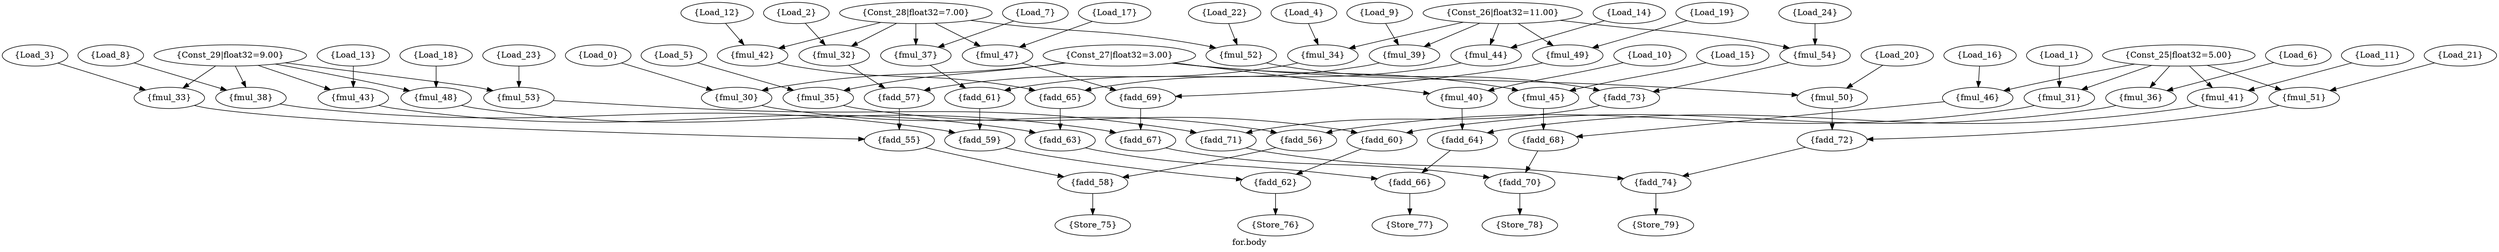 /* ------- Application graph pragma -------
[SupportedOps] = {ALU, FADD, FMUL};
[SupportedOps] = {MEMPORT, INPUT, OUTPUT};
[SupportedOps] = {Constant, CONST};
*/

strict digraph "for.body" {
label="for.body";
Load_0 [data=array, label="{Load_0}", opcode=INPUT];
Load_1 [data=array, label="{Load_1}", opcode=INPUT];
Load_2 [data=array, label="{Load_2}", opcode=INPUT];
Load_3 [data=array, label="{Load_3}", opcode=INPUT];
Load_4 [data=array, label="{Load_4}", opcode=INPUT];
Load_5 [data=array, label="{Load_5}", opcode=INPUT];
Load_6 [data=array, label="{Load_6}", opcode=INPUT];
Load_7 [data=array, label="{Load_7}", opcode=INPUT];
Load_8 [data=array, label="{Load_8}", opcode=INPUT];
Load_9 [data=array, label="{Load_9}", opcode=INPUT];
Load_10 [data=array, label="{Load_10}", opcode=INPUT];
Load_11 [data=array, label="{Load_11}", opcode=INPUT];
Load_12 [data=array, label="{Load_12}", opcode=INPUT];
Load_13 [data=array, label="{Load_13}", opcode=INPUT];
Load_14 [data=array, label="{Load_14}", opcode=INPUT];
Load_15 [data=array, label="{Load_15}", opcode=INPUT];
Load_16 [data=array, label="{Load_16}", opcode=INPUT];
Load_17 [data=array, label="{Load_17}", opcode=INPUT];
Load_18 [data=array, label="{Load_18}", opcode=INPUT];
Load_19 [data=array, label="{Load_19}", opcode=INPUT];
Load_20 [data=array, label="{Load_20}", opcode=INPUT];
Load_21 [data=array, label="{Load_21}", opcode=INPUT];
Load_22 [data=array, label="{Load_22}", opcode=INPUT];
Load_23 [data=array, label="{Load_23}", opcode=INPUT];
Load_24 [data=array, label="{Load_24}", opcode=INPUT];
fmul_30 [label="{fmul_30}", opcode=FMUL];
fmul_31 [label="{fmul_31}", opcode=FMUL];
fmul_32 [label="{fmul_32}", opcode=FMUL];
fmul_33 [label="{fmul_33}", opcode=FMUL];
fmul_34 [label="{fmul_34}", opcode=FMUL];
fmul_35 [label="{fmul_35}", opcode=FMUL];
fmul_36 [label="{fmul_36}", opcode=FMUL];
fmul_37 [label="{fmul_37}", opcode=FMUL];
fmul_38 [label="{fmul_38}", opcode=FMUL];
fmul_39 [label="{fmul_39}", opcode=FMUL];
fmul_40 [label="{fmul_40}", opcode=FMUL];
fmul_41 [label="{fmul_41}", opcode=FMUL];
fmul_42 [label="{fmul_42}", opcode=FMUL];
fmul_43 [label="{fmul_43}", opcode=FMUL];
fmul_44 [label="{fmul_44}", opcode=FMUL];
fmul_45 [label="{fmul_45}", opcode=FMUL];
fmul_46 [label="{fmul_46}", opcode=FMUL];
fmul_47 [label="{fmul_47}", opcode=FMUL];
fmul_48 [label="{fmul_48}", opcode=FMUL];
fmul_49 [label="{fmul_49}", opcode=FMUL];
fmul_50 [label="{fmul_50}", opcode=FMUL];
fmul_51 [label="{fmul_51}", opcode=FMUL];
fmul_52 [label="{fmul_52}", opcode=FMUL];
fmul_53 [label="{fmul_53}", opcode=FMUL];
fmul_54 [label="{fmul_54}", opcode=FMUL];
fadd_58 [label="{fadd_58}", opcode=FADD];
fadd_62 [label="{fadd_62}", opcode=FADD];
fadd_66 [label="{fadd_66}", opcode=FADD];
fadd_70 [label="{fadd_70}", opcode=FADD];
fadd_74 [label="{fadd_74}", opcode=FADD];
Store_75 [data=arraySol, label="{Store_75}", opcode=OUTPUT];
Store_76 [data=arraySol, label="{Store_76}", opcode=OUTPUT];
Store_77 [data=arraySol, label="{Store_77}", opcode=OUTPUT];
Store_78 [data=arraySol, label="{Store_78}", opcode=OUTPUT];
Store_79 [data=arraySol, label="{Store_79}", opcode=OUTPUT];
Const_25 [constVal="1", float32="5.00", label="{Const_25|float32=5.00}", opcode=CONST];
Const_26 [constVal="1", float32="11.00", label="{Const_26|float32=11.00}", opcode=CONST];
Const_27 [constVal="1", float32="3.00", label="{Const_27|float32=3.00}", opcode=CONST];
Const_28 [constVal="1", float32="7.00", label="{Const_28|float32=7.00}", opcode=CONST];
Const_29 [constVal="1", float32="9.00", label="{Const_29|float32=9.00}", opcode=CONST];
fadd_57 [label="{fadd_57}", opcode=FADD];
fadd_56 [label="{fadd_56}", opcode=FADD];
fadd_55 [label="{fadd_55}", opcode=FADD];
fadd_61 [label="{fadd_61}", opcode=FADD];
fadd_60 [label="{fadd_60}", opcode=FADD];
fadd_59 [label="{fadd_59}", opcode=FADD];
fadd_65 [label="{fadd_65}", opcode=FADD];
fadd_64 [label="{fadd_64}", opcode=FADD];
fadd_63 [label="{fadd_63}", opcode=FADD];
fadd_69 [label="{fadd_69}", opcode=FADD];
fadd_68 [label="{fadd_68}", opcode=FADD];
fadd_67 [label="{fadd_67}", opcode=FADD];
fadd_73 [label="{fadd_73}", opcode=FADD];
fadd_72 [label="{fadd_72}", opcode=FADD];
fadd_71 [label="{fadd_71}", opcode=FADD];
Load_0 -> fmul_30  [driver=outPinA, load=inPinB];
Load_1 -> fmul_31  [driver=outPinA, load=inPinB];
Load_2 -> fmul_32  [driver=outPinA, load=inPinB];
Load_3 -> fmul_33  [driver=outPinA, load=inPinB];
Load_4 -> fmul_34  [driver=outPinA, load=inPinB];
Load_5 -> fmul_35  [driver=outPinA, load=inPinB];
Load_6 -> fmul_36  [driver=outPinA, load=inPinB];
Load_7 -> fmul_37  [driver=outPinA, load=inPinB];
Load_8 -> fmul_38  [driver=outPinA, load=inPinB];
Load_9 -> fmul_39  [driver=outPinA, load=inPinB];
Load_10 -> fmul_40  [driver=outPinA, load=inPinB];
Load_11 -> fmul_41  [driver=outPinA, load=inPinB];
Load_12 -> fmul_42  [driver=outPinA, load=inPinB];
Load_13 -> fmul_43  [driver=outPinA, load=inPinB];
Load_14 -> fmul_44  [driver=outPinA, load=inPinB];
Load_15 -> fmul_45  [driver=outPinA, load=inPinB];
Load_16 -> fmul_46  [driver=outPinA, load=inPinB];
Load_17 -> fmul_47  [driver=outPinA, load=inPinB];
Load_18 -> fmul_48  [driver=outPinA, load=inPinB];
Load_19 -> fmul_49  [driver=outPinA, load=inPinB];
Load_20 -> fmul_50  [driver=outPinA, load=inPinB];
Load_21 -> fmul_51  [driver=outPinA, load=inPinB];
Load_22 -> fmul_52  [driver=outPinA, load=inPinB];
Load_23 -> fmul_53  [driver=outPinA, load=inPinB];
Load_24 -> fmul_54  [driver=outPinA, load=inPinB];
fmul_30 -> fadd_56  [driver=outPinA, load=inPinB];
fmul_31 -> fadd_56  [driver=outPinA, load=inPinA];
fmul_32 -> fadd_57  [driver=outPinA, load=inPinB];
fmul_33 -> fadd_55  [driver=outPinA, load=inPinB];
fmul_34 -> fadd_57  [driver=outPinA, load=inPinA];
fmul_35 -> fadd_60  [driver=outPinA, load=inPinB];
fmul_36 -> fadd_60  [driver=outPinA, load=inPinA];
fmul_37 -> fadd_61  [driver=outPinA, load=inPinB];
fmul_38 -> fadd_59  [driver=outPinA, load=inPinB];
fmul_39 -> fadd_61  [driver=outPinA, load=inPinA];
fmul_40 -> fadd_64  [driver=outPinA, load=inPinB];
fmul_41 -> fadd_64  [driver=outPinA, load=inPinA];
fmul_42 -> fadd_65  [driver=outPinA, load=inPinB];
fmul_43 -> fadd_63  [driver=outPinA, load=inPinB];
fmul_44 -> fadd_65  [driver=outPinA, load=inPinA];
fmul_45 -> fadd_68  [driver=outPinA, load=inPinB];
fmul_46 -> fadd_68  [driver=outPinA, load=inPinA];
fmul_47 -> fadd_69  [driver=outPinA, load=inPinB];
fmul_48 -> fadd_67  [driver=outPinA, load=inPinB];
fmul_49 -> fadd_69  [driver=outPinA, load=inPinA];
fmul_50 -> fadd_72  [driver=outPinA, load=inPinB];
fmul_51 -> fadd_72  [driver=outPinA, load=inPinA];
fmul_52 -> fadd_73  [driver=outPinA, load=inPinB];
fmul_53 -> fadd_71  [driver=outPinA, load=inPinB];
fmul_54 -> fadd_73  [driver=outPinA, load=inPinA];
fadd_58 -> Store_75  [driver=outPinA, load=inPinA];
fadd_62 -> Store_76  [driver=outPinA, load=inPinA];
fadd_66 -> Store_77  [driver=outPinA, load=inPinA];
fadd_70 -> Store_78  [driver=outPinA, load=inPinA];
fadd_74 -> Store_79  [driver=outPinA, load=inPinA];
Const_25 -> fmul_36  [driver=outPinA, load=inPinA];
Const_25 -> fmul_31  [driver=outPinA, load=inPinA];
Const_25 -> fmul_41  [driver=outPinA, load=inPinA];
Const_25 -> fmul_51  [driver=outPinA, load=inPinA];
Const_25 -> fmul_46  [driver=outPinA, load=inPinA];
Const_26 -> fmul_34  [driver=outPinA, load=inPinA];
Const_26 -> fmul_54  [driver=outPinA, load=inPinA];
Const_26 -> fmul_49  [driver=outPinA, load=inPinA];
Const_26 -> fmul_39  [driver=outPinA, load=inPinA];
Const_26 -> fmul_44  [driver=outPinA, load=inPinA];
Const_27 -> fmul_45  [driver=outPinA, load=inPinA];
Const_27 -> fmul_35  [driver=outPinA, load=inPinA];
Const_27 -> fmul_40  [driver=outPinA, load=inPinA];
Const_27 -> fmul_30  [driver=outPinA, load=inPinA];
Const_27 -> fmul_50  [driver=outPinA, load=inPinA];
Const_28 -> fmul_52  [driver=outPinA, load=inPinA];
Const_28 -> fmul_47  [driver=outPinA, load=inPinA];
Const_28 -> fmul_37  [driver=outPinA, load=inPinA];
Const_28 -> fmul_42  [driver=outPinA, load=inPinA];
Const_28 -> fmul_32  [driver=outPinA, load=inPinA];
Const_29 -> fmul_38  [driver=outPinA, load=inPinA];
Const_29 -> fmul_43  [driver=outPinA, load=inPinA];
Const_29 -> fmul_33  [driver=outPinA, load=inPinA];
Const_29 -> fmul_53  [driver=outPinA, load=inPinA];
Const_29 -> fmul_48  [driver=outPinA, load=inPinA];
fadd_57 -> fadd_55  [driver=outPinA, load=inPinA];
fadd_56 -> fadd_58  [driver=outPinA, load=inPinB];
fadd_55 -> fadd_58  [driver=outPinA, load=inPinA];
fadd_61 -> fadd_59  [driver=outPinA, load=inPinA];
fadd_60 -> fadd_62  [driver=outPinA, load=inPinB];
fadd_59 -> fadd_62  [driver=outPinA, load=inPinA];
fadd_65 -> fadd_63  [driver=outPinA, load=inPinA];
fadd_64 -> fadd_66  [driver=outPinA, load=inPinB];
fadd_63 -> fadd_66  [driver=outPinA, load=inPinA];
fadd_69 -> fadd_67  [driver=outPinA, load=inPinA];
fadd_68 -> fadd_70  [driver=outPinA, load=inPinB];
fadd_67 -> fadd_70  [driver=outPinA, load=inPinA];
fadd_73 -> fadd_71  [driver=outPinA, load=inPinA];
fadd_72 -> fadd_74  [driver=outPinA, load=inPinB];
fadd_71 -> fadd_74  [driver=outPinA, load=inPinA];
}
